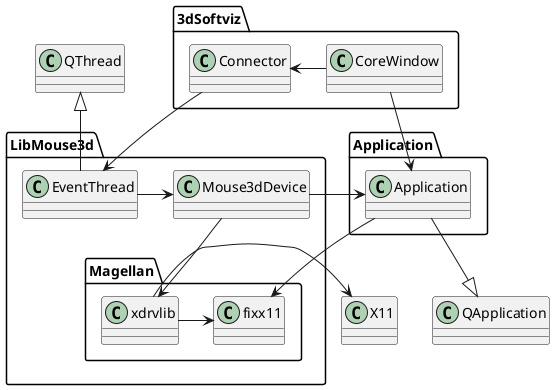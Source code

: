 @startuml

' Class and namespace definitions

class QThread
class QApplication

class X11

namespace 3dSoftviz{

    class CoreWindow
    class Connector
}

namespace Application{
    
    class Application
}

namespace LibMouse3d{

    class Mouse3dDevice
    class EventThread

    namespace Magellan{
       class fixx11
        class xdrvlib
    }
}


' Basic connetions from application to mouse

3dSoftviz.CoreWindow -right-> Application.Application
3dSoftviz.CoreWindow -left-> 3dSoftviz.Connector
LibMouse3d.Mouse3dDevice -right-> Application.Application
3dSoftviz.Connector -down-> LibMouse3d.EventThread
LibMouse3d.EventThread -right-> LibMouse3d.Mouse3dDevice 
LibMouse3d.Mouse3dDevice --> LibMouse3d.Magellan.xdrvlib
LibMouse3d.Magellan.xdrvlib -left-> LibMouse3d.Magellan.fixx11
Application.Application --> LibMouse3d.Magellan.fixx11

' Major class includes

LibMouse3d.Magellan.xdrvlib -right-> X11


' Generalizations

LibMouse3d.EventThread -up-|> QThread
Application.Application --|> QApplication
@enduml